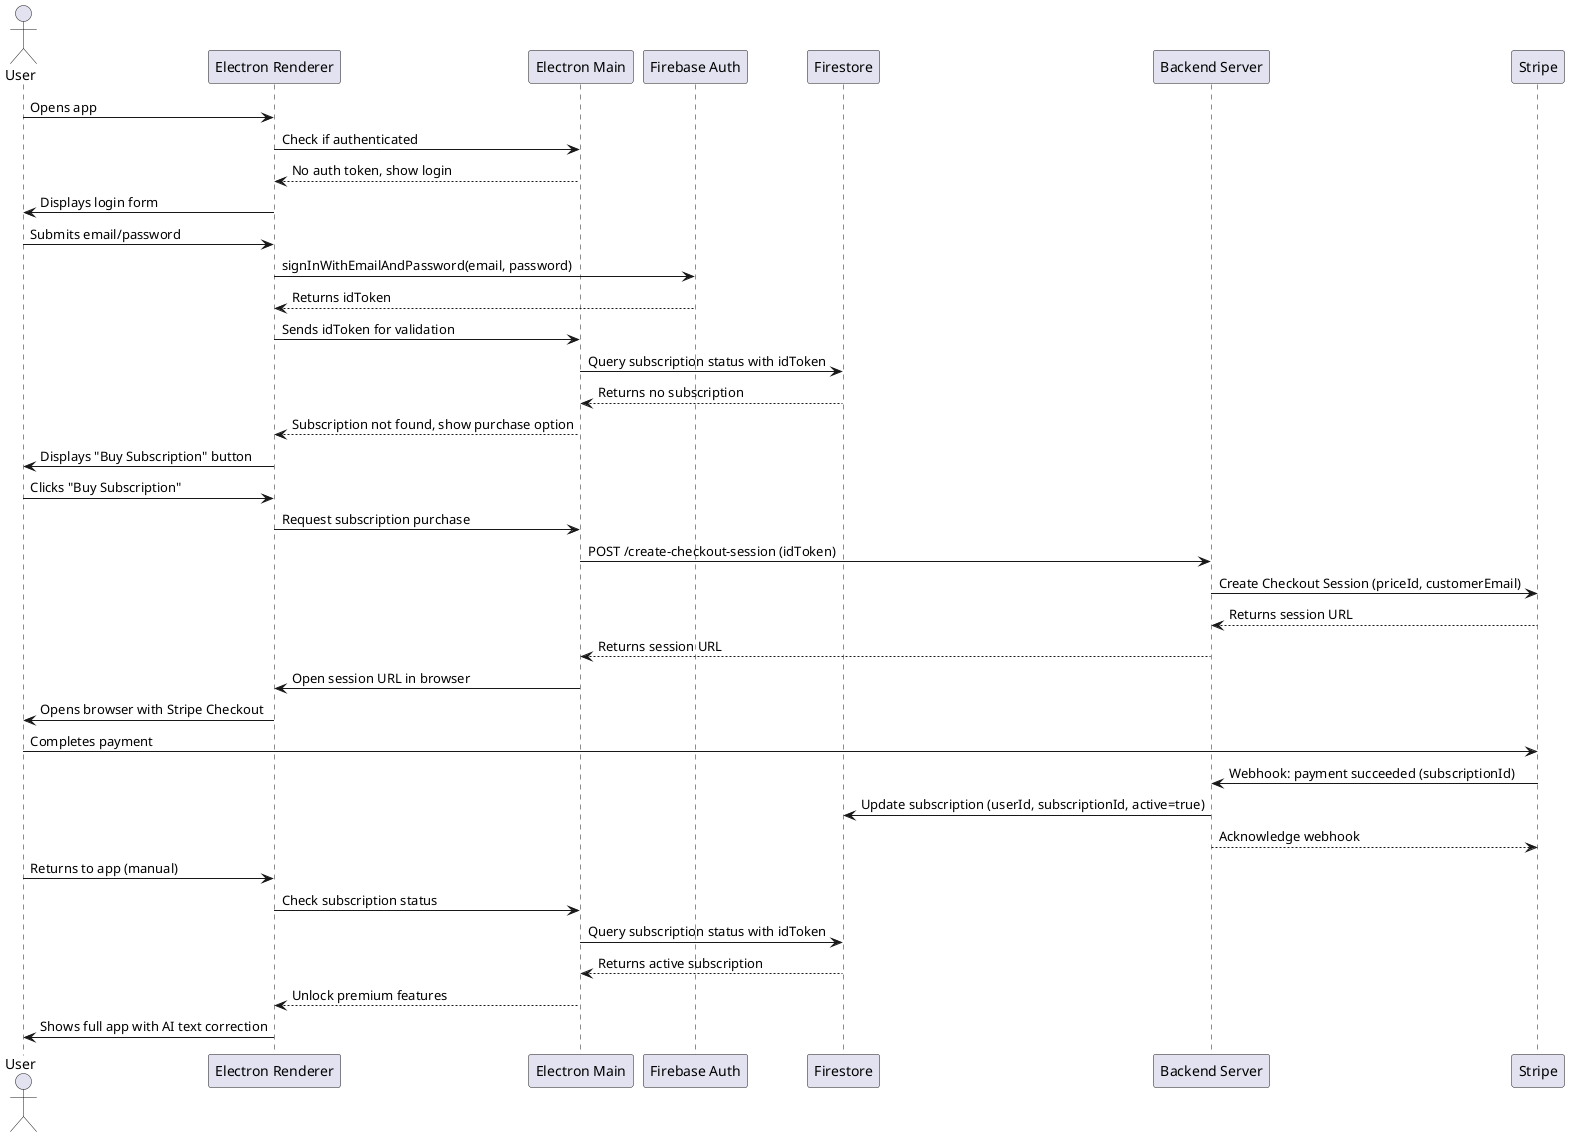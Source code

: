 @startuml
actor User
participant "Electron Renderer" as Renderer
participant "Electron Main" as Main
participant "Firebase Auth" as FirebaseAuth
participant "Firestore" as Firestore
participant "Backend Server" as Backend
participant "Stripe" as Stripe

User -> Renderer: Opens app
Renderer -> Main: Check if authenticated
Main --> Renderer: No auth token, show login
Renderer -> User: Displays login form

User -> Renderer: Submits email/password
Renderer -> FirebaseAuth: signInWithEmailAndPassword(email, password)
FirebaseAuth --> Renderer: Returns idToken
Renderer -> Main: Sends idToken for validation
Main -> Firestore: Query subscription status with idToken
Firestore --> Main: Returns no subscription
Main --> Renderer: Subscription not found, show purchase option
Renderer -> User: Displays "Buy Subscription" button

User -> Renderer: Clicks "Buy Subscription"
Renderer -> Main: Request subscription purchase
Main -> Backend: POST /create-checkout-session (idToken)
Backend -> Stripe: Create Checkout Session (priceId, customerEmail)
Stripe --> Backend: Returns session URL
Backend --> Main: Returns session URL
Main -> Renderer: Open session URL in browser
Renderer -> User: Opens browser with Stripe Checkout

User -> Stripe: Completes payment
Stripe -> Backend: Webhook: payment succeeded (subscriptionId)
Backend -> Firestore: Update subscription (userId, subscriptionId, active=true)
Backend --> Stripe: Acknowledge webhook
User -> Renderer: Returns to app (manual)
Renderer -> Main: Check subscription status
Main -> Firestore: Query subscription status with idToken
Firestore --> Main: Returns active subscription
Main --> Renderer: Unlock premium features
Renderer -> User: Shows full app with AI text correction

@enduml